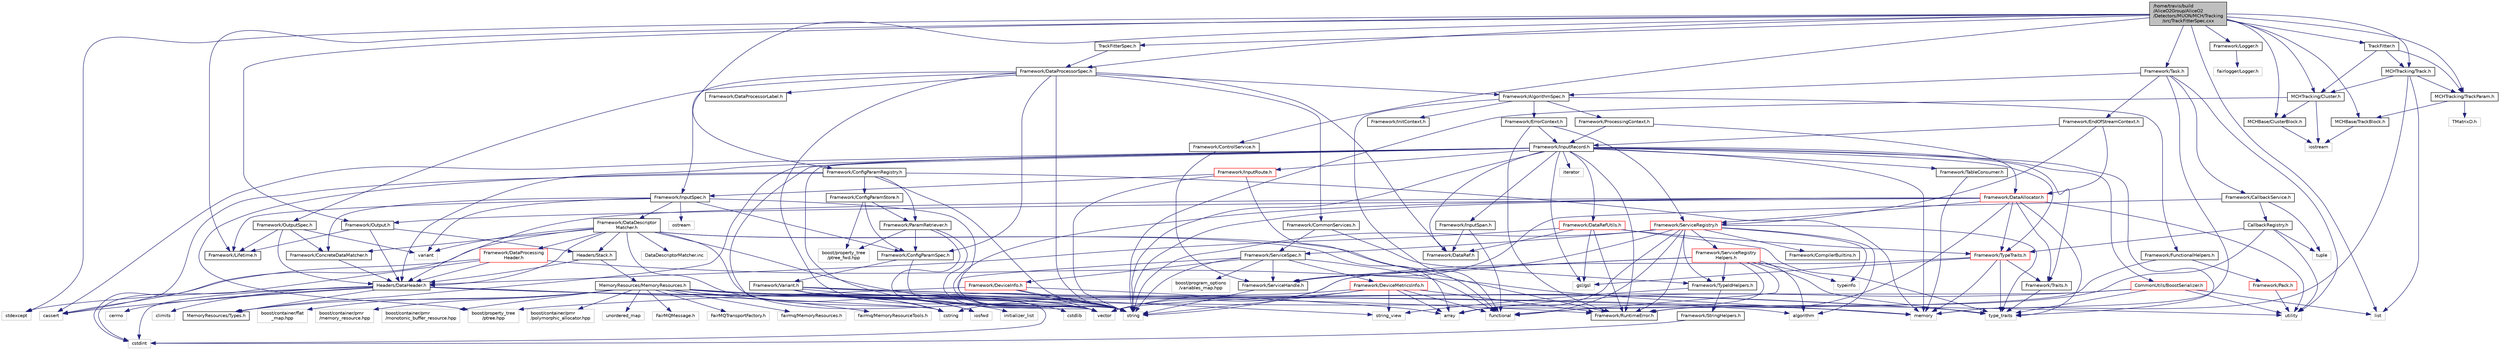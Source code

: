 digraph "/home/travis/build/AliceO2Group/AliceO2/Detectors/MUON/MCH/Tracking/src/TrackFitterSpec.cxx"
{
 // INTERACTIVE_SVG=YES
  bgcolor="transparent";
  edge [fontname="Helvetica",fontsize="10",labelfontname="Helvetica",labelfontsize="10"];
  node [fontname="Helvetica",fontsize="10",shape=record];
  Node0 [label="/home/travis/build\l/AliceO2Group/AliceO2\l/Detectors/MUON/MCH/Tracking\l/src/TrackFitterSpec.cxx",height=0.2,width=0.4,color="black", fillcolor="grey75", style="filled", fontcolor="black"];
  Node0 -> Node1 [color="midnightblue",fontsize="10",style="solid",fontname="Helvetica"];
  Node1 [label="TrackFitterSpec.h",height=0.2,width=0.4,color="black",URL="$d0/d3f/TrackFitterSpec_8h.html",tooltip="Definition of a data processor to read, refit and send tracks with attached clusters. "];
  Node1 -> Node2 [color="midnightblue",fontsize="10",style="solid",fontname="Helvetica"];
  Node2 [label="Framework/DataProcessorSpec.h",height=0.2,width=0.4,color="black",URL="$d0/df4/DataProcessorSpec_8h.html"];
  Node2 -> Node3 [color="midnightblue",fontsize="10",style="solid",fontname="Helvetica"];
  Node3 [label="Framework/AlgorithmSpec.h",height=0.2,width=0.4,color="black",URL="$d0/d14/AlgorithmSpec_8h.html"];
  Node3 -> Node4 [color="midnightblue",fontsize="10",style="solid",fontname="Helvetica"];
  Node4 [label="Framework/ProcessingContext.h",height=0.2,width=0.4,color="black",URL="$de/d6a/ProcessingContext_8h.html"];
  Node4 -> Node5 [color="midnightblue",fontsize="10",style="solid",fontname="Helvetica"];
  Node5 [label="Framework/InputRecord.h",height=0.2,width=0.4,color="black",URL="$d6/d5c/InputRecord_8h.html"];
  Node5 -> Node6 [color="midnightblue",fontsize="10",style="solid",fontname="Helvetica"];
  Node6 [label="Framework/DataRef.h",height=0.2,width=0.4,color="black",URL="$d5/dfb/DataRef_8h.html"];
  Node5 -> Node7 [color="midnightblue",fontsize="10",style="solid",fontname="Helvetica"];
  Node7 [label="Framework/DataRefUtils.h",height=0.2,width=0.4,color="red",URL="$d5/db8/DataRefUtils_8h.html"];
  Node7 -> Node6 [color="midnightblue",fontsize="10",style="solid",fontname="Helvetica"];
  Node7 -> Node23 [color="midnightblue",fontsize="10",style="solid",fontname="Helvetica"];
  Node23 [label="Framework/TypeTraits.h",height=0.2,width=0.4,color="red",URL="$d0/d95/TypeTraits_8h.html"];
  Node23 -> Node24 [color="midnightblue",fontsize="10",style="solid",fontname="Helvetica"];
  Node24 [label="type_traits",height=0.2,width=0.4,color="grey75"];
  Node23 -> Node25 [color="midnightblue",fontsize="10",style="solid",fontname="Helvetica"];
  Node25 [label="vector",height=0.2,width=0.4,color="grey75"];
  Node23 -> Node18 [color="midnightblue",fontsize="10",style="solid",fontname="Helvetica"];
  Node18 [label="memory",height=0.2,width=0.4,color="grey75"];
  Node23 -> Node26 [color="midnightblue",fontsize="10",style="solid",fontname="Helvetica"];
  Node26 [label="Framework/Traits.h",height=0.2,width=0.4,color="black",URL="$db/d31/Traits_8h.html"];
  Node26 -> Node24 [color="midnightblue",fontsize="10",style="solid",fontname="Helvetica"];
  Node23 -> Node29 [color="midnightblue",fontsize="10",style="solid",fontname="Helvetica"];
  Node29 [label="gsl/gsl",height=0.2,width=0.4,color="grey75"];
  Node7 -> Node46 [color="midnightblue",fontsize="10",style="solid",fontname="Helvetica"];
  Node46 [label="Headers/DataHeader.h",height=0.2,width=0.4,color="black",URL="$dc/dcd/DataHeader_8h.html"];
  Node46 -> Node47 [color="midnightblue",fontsize="10",style="solid",fontname="Helvetica"];
  Node47 [label="cstdint",height=0.2,width=0.4,color="grey75"];
  Node46 -> Node18 [color="midnightblue",fontsize="10",style="solid",fontname="Helvetica"];
  Node46 -> Node48 [color="midnightblue",fontsize="10",style="solid",fontname="Helvetica"];
  Node48 [label="cassert",height=0.2,width=0.4,color="grey75"];
  Node46 -> Node49 [color="midnightblue",fontsize="10",style="solid",fontname="Helvetica"];
  Node49 [label="cstring",height=0.2,width=0.4,color="grey75"];
  Node46 -> Node50 [color="midnightblue",fontsize="10",style="solid",fontname="Helvetica"];
  Node50 [label="algorithm",height=0.2,width=0.4,color="grey75"];
  Node46 -> Node51 [color="midnightblue",fontsize="10",style="solid",fontname="Helvetica"];
  Node51 [label="stdexcept",height=0.2,width=0.4,color="grey75"];
  Node46 -> Node52 [color="midnightblue",fontsize="10",style="solid",fontname="Helvetica"];
  Node52 [label="string",height=0.2,width=0.4,color="grey75"];
  Node46 -> Node53 [color="midnightblue",fontsize="10",style="solid",fontname="Helvetica"];
  Node53 [label="climits",height=0.2,width=0.4,color="grey75"];
  Node46 -> Node20 [color="midnightblue",fontsize="10",style="solid",fontname="Helvetica"];
  Node20 [label="MemoryResources/Types.h",height=0.2,width=0.4,color="black",URL="$d7/df8/Types_8h.html"];
  Node46 -> Node54 [color="midnightblue",fontsize="10",style="solid",fontname="Helvetica"];
  Node54 [label="cerrno",height=0.2,width=0.4,color="grey75"];
  Node7 -> Node11 [color="midnightblue",fontsize="10",style="solid",fontname="Helvetica"];
  Node11 [label="Framework/RuntimeError.h",height=0.2,width=0.4,color="black",URL="$d1/d76/RuntimeError_8h.html"];
  Node7 -> Node29 [color="midnightblue",fontsize="10",style="solid",fontname="Helvetica"];
  Node7 -> Node24 [color="midnightblue",fontsize="10",style="solid",fontname="Helvetica"];
  Node5 -> Node85 [color="midnightblue",fontsize="10",style="solid",fontname="Helvetica"];
  Node85 [label="Framework/InputRoute.h",height=0.2,width=0.4,color="red",URL="$d5/d19/InputRoute_8h.html"];
  Node85 -> Node58 [color="midnightblue",fontsize="10",style="solid",fontname="Helvetica"];
  Node58 [label="Framework/InputSpec.h",height=0.2,width=0.4,color="black",URL="$d5/d3f/InputSpec_8h.html"];
  Node58 -> Node55 [color="midnightblue",fontsize="10",style="solid",fontname="Helvetica"];
  Node55 [label="Framework/Lifetime.h",height=0.2,width=0.4,color="black",URL="$dc/dca/Lifetime_8h.html"];
  Node58 -> Node56 [color="midnightblue",fontsize="10",style="solid",fontname="Helvetica"];
  Node56 [label="Framework/ConcreteDataMatcher.h",height=0.2,width=0.4,color="black",URL="$d0/d1b/ConcreteDataMatcher_8h.html"];
  Node56 -> Node46 [color="midnightblue",fontsize="10",style="solid",fontname="Helvetica"];
  Node58 -> Node59 [color="midnightblue",fontsize="10",style="solid",fontname="Helvetica"];
  Node59 [label="Framework/DataDescriptor\lMatcher.h",height=0.2,width=0.4,color="black",URL="$d3/da3/DataDescriptorMatcher_8h.html"];
  Node59 -> Node56 [color="midnightblue",fontsize="10",style="solid",fontname="Helvetica"];
  Node59 -> Node60 [color="midnightblue",fontsize="10",style="solid",fontname="Helvetica"];
  Node60 [label="Framework/DataProcessing\lHeader.h",height=0.2,width=0.4,color="red",URL="$d6/dc9/DataProcessingHeader_8h.html"];
  Node60 -> Node46 [color="midnightblue",fontsize="10",style="solid",fontname="Helvetica"];
  Node60 -> Node47 [color="midnightblue",fontsize="10",style="solid",fontname="Helvetica"];
  Node60 -> Node18 [color="midnightblue",fontsize="10",style="solid",fontname="Helvetica"];
  Node60 -> Node48 [color="midnightblue",fontsize="10",style="solid",fontname="Helvetica"];
  Node59 -> Node11 [color="midnightblue",fontsize="10",style="solid",fontname="Helvetica"];
  Node59 -> Node46 [color="midnightblue",fontsize="10",style="solid",fontname="Helvetica"];
  Node59 -> Node63 [color="midnightblue",fontsize="10",style="solid",fontname="Helvetica"];
  Node63 [label="Headers/Stack.h",height=0.2,width=0.4,color="black",URL="$d4/d00/Headers_2include_2Headers_2Stack_8h.html"];
  Node63 -> Node64 [color="midnightblue",fontsize="10",style="solid",fontname="Helvetica"];
  Node64 [label="MemoryResources/MemoryResources.h",height=0.2,width=0.4,color="black",URL="$dc/d03/MemoryResources_8h.html"];
  Node64 -> Node65 [color="midnightblue",fontsize="10",style="solid",fontname="Helvetica"];
  Node65 [label="boost/container/flat\l_map.hpp",height=0.2,width=0.4,color="grey75"];
  Node64 -> Node66 [color="midnightblue",fontsize="10",style="solid",fontname="Helvetica"];
  Node66 [label="boost/container/pmr\l/memory_resource.hpp",height=0.2,width=0.4,color="grey75"];
  Node64 -> Node67 [color="midnightblue",fontsize="10",style="solid",fontname="Helvetica"];
  Node67 [label="boost/container/pmr\l/monotonic_buffer_resource.hpp",height=0.2,width=0.4,color="grey75"];
  Node64 -> Node68 [color="midnightblue",fontsize="10",style="solid",fontname="Helvetica"];
  Node68 [label="boost/container/pmr\l/polymorphic_allocator.hpp",height=0.2,width=0.4,color="grey75"];
  Node64 -> Node49 [color="midnightblue",fontsize="10",style="solid",fontname="Helvetica"];
  Node64 -> Node52 [color="midnightblue",fontsize="10",style="solid",fontname="Helvetica"];
  Node64 -> Node24 [color="midnightblue",fontsize="10",style="solid",fontname="Helvetica"];
  Node64 -> Node31 [color="midnightblue",fontsize="10",style="solid",fontname="Helvetica"];
  Node31 [label="utility",height=0.2,width=0.4,color="grey75"];
  Node64 -> Node25 [color="midnightblue",fontsize="10",style="solid",fontname="Helvetica"];
  Node64 -> Node69 [color="midnightblue",fontsize="10",style="solid",fontname="Helvetica"];
  Node69 [label="unordered_map",height=0.2,width=0.4,color="grey75"];
  Node64 -> Node70 [color="midnightblue",fontsize="10",style="solid",fontname="Helvetica"];
  Node70 [label="FairMQMessage.h",height=0.2,width=0.4,color="grey75"];
  Node64 -> Node71 [color="midnightblue",fontsize="10",style="solid",fontname="Helvetica"];
  Node71 [label="FairMQTransportFactory.h",height=0.2,width=0.4,color="grey75"];
  Node64 -> Node72 [color="midnightblue",fontsize="10",style="solid",fontname="Helvetica"];
  Node72 [label="fairmq/MemoryResources.h",height=0.2,width=0.4,color="grey75"];
  Node64 -> Node73 [color="midnightblue",fontsize="10",style="solid",fontname="Helvetica"];
  Node73 [label="fairmq/MemoryResourceTools.h",height=0.2,width=0.4,color="grey75"];
  Node64 -> Node20 [color="midnightblue",fontsize="10",style="solid",fontname="Helvetica"];
  Node63 -> Node46 [color="midnightblue",fontsize="10",style="solid",fontname="Helvetica"];
  Node59 -> Node32 [color="midnightblue",fontsize="10",style="solid",fontname="Helvetica"];
  Node32 [label="array",height=0.2,width=0.4,color="grey75"];
  Node59 -> Node47 [color="midnightblue",fontsize="10",style="solid",fontname="Helvetica"];
  Node59 -> Node74 [color="midnightblue",fontsize="10",style="solid",fontname="Helvetica"];
  Node74 [label="iosfwd",height=0.2,width=0.4,color="grey75"];
  Node59 -> Node52 [color="midnightblue",fontsize="10",style="solid",fontname="Helvetica"];
  Node59 -> Node57 [color="midnightblue",fontsize="10",style="solid",fontname="Helvetica"];
  Node57 [label="variant",height=0.2,width=0.4,color="grey75"];
  Node59 -> Node25 [color="midnightblue",fontsize="10",style="solid",fontname="Helvetica"];
  Node59 -> Node75 [color="midnightblue",fontsize="10",style="solid",fontname="Helvetica"];
  Node75 [label="DataDescriptorMatcher.inc",height=0.2,width=0.4,color="grey75"];
  Node58 -> Node76 [color="midnightblue",fontsize="10",style="solid",fontname="Helvetica"];
  Node76 [label="Framework/ConfigParamSpec.h",height=0.2,width=0.4,color="black",URL="$d0/d1c/ConfigParamSpec_8h.html"];
  Node76 -> Node77 [color="midnightblue",fontsize="10",style="solid",fontname="Helvetica"];
  Node77 [label="Framework/Variant.h",height=0.2,width=0.4,color="black",URL="$de/d56/Variant_8h.html"];
  Node77 -> Node11 [color="midnightblue",fontsize="10",style="solid",fontname="Helvetica"];
  Node77 -> Node24 [color="midnightblue",fontsize="10",style="solid",fontname="Helvetica"];
  Node77 -> Node49 [color="midnightblue",fontsize="10",style="solid",fontname="Helvetica"];
  Node77 -> Node47 [color="midnightblue",fontsize="10",style="solid",fontname="Helvetica"];
  Node77 -> Node78 [color="midnightblue",fontsize="10",style="solid",fontname="Helvetica"];
  Node78 [label="cstdlib",height=0.2,width=0.4,color="grey75"];
  Node77 -> Node74 [color="midnightblue",fontsize="10",style="solid",fontname="Helvetica"];
  Node77 -> Node79 [color="midnightblue",fontsize="10",style="solid",fontname="Helvetica"];
  Node79 [label="initializer_list",height=0.2,width=0.4,color="grey75"];
  Node77 -> Node80 [color="midnightblue",fontsize="10",style="solid",fontname="Helvetica"];
  Node80 [label="string_view",height=0.2,width=0.4,color="grey75"];
  Node77 -> Node52 [color="midnightblue",fontsize="10",style="solid",fontname="Helvetica"];
  Node76 -> Node52 [color="midnightblue",fontsize="10",style="solid",fontname="Helvetica"];
  Node58 -> Node52 [color="midnightblue",fontsize="10",style="solid",fontname="Helvetica"];
  Node58 -> Node81 [color="midnightblue",fontsize="10",style="solid",fontname="Helvetica"];
  Node81 [label="ostream",height=0.2,width=0.4,color="grey75"];
  Node58 -> Node57 [color="midnightblue",fontsize="10",style="solid",fontname="Helvetica"];
  Node85 -> Node52 [color="midnightblue",fontsize="10",style="solid",fontname="Helvetica"];
  Node85 -> Node88 [color="midnightblue",fontsize="10",style="solid",fontname="Helvetica"];
  Node88 [label="functional",height=0.2,width=0.4,color="grey75"];
  Node5 -> Node23 [color="midnightblue",fontsize="10",style="solid",fontname="Helvetica"];
  Node5 -> Node90 [color="midnightblue",fontsize="10",style="solid",fontname="Helvetica"];
  Node90 [label="Framework/InputSpan.h",height=0.2,width=0.4,color="black",URL="$da/d0f/InputSpan_8h.html"];
  Node90 -> Node6 [color="midnightblue",fontsize="10",style="solid",fontname="Helvetica"];
  Node90 -> Node88 [color="midnightblue",fontsize="10",style="solid",fontname="Helvetica"];
  Node5 -> Node91 [color="midnightblue",fontsize="10",style="solid",fontname="Helvetica"];
  Node91 [label="Framework/TableConsumer.h",height=0.2,width=0.4,color="black",URL="$dc/d03/TableConsumer_8h.html"];
  Node91 -> Node18 [color="midnightblue",fontsize="10",style="solid",fontname="Helvetica"];
  Node5 -> Node26 [color="midnightblue",fontsize="10",style="solid",fontname="Helvetica"];
  Node5 -> Node11 [color="midnightblue",fontsize="10",style="solid",fontname="Helvetica"];
  Node5 -> Node20 [color="midnightblue",fontsize="10",style="solid",fontname="Helvetica"];
  Node5 -> Node46 [color="midnightblue",fontsize="10",style="solid",fontname="Helvetica"];
  Node5 -> Node30 [color="midnightblue",fontsize="10",style="solid",fontname="Helvetica"];
  Node30 [label="CommonUtils/BoostSerializer.h",height=0.2,width=0.4,color="red",URL="$d7/d91/BoostSerializer_8h.html",tooltip="Templatised boost serializer/deserializer for containers and base types. "];
  Node30 -> Node31 [color="midnightblue",fontsize="10",style="solid",fontname="Helvetica"];
  Node30 -> Node24 [color="midnightblue",fontsize="10",style="solid",fontname="Helvetica"];
  Node30 -> Node32 [color="midnightblue",fontsize="10",style="solid",fontname="Helvetica"];
  Node30 -> Node25 [color="midnightblue",fontsize="10",style="solid",fontname="Helvetica"];
  Node30 -> Node33 [color="midnightblue",fontsize="10",style="solid",fontname="Helvetica"];
  Node33 [label="list",height=0.2,width=0.4,color="grey75"];
  Node5 -> Node29 [color="midnightblue",fontsize="10",style="solid",fontname="Helvetica"];
  Node5 -> Node92 [color="midnightblue",fontsize="10",style="solid",fontname="Helvetica"];
  Node92 [label="iterator",height=0.2,width=0.4,color="grey75"];
  Node5 -> Node52 [color="midnightblue",fontsize="10",style="solid",fontname="Helvetica"];
  Node5 -> Node25 [color="midnightblue",fontsize="10",style="solid",fontname="Helvetica"];
  Node5 -> Node49 [color="midnightblue",fontsize="10",style="solid",fontname="Helvetica"];
  Node5 -> Node48 [color="midnightblue",fontsize="10",style="solid",fontname="Helvetica"];
  Node5 -> Node18 [color="midnightblue",fontsize="10",style="solid",fontname="Helvetica"];
  Node5 -> Node24 [color="midnightblue",fontsize="10",style="solid",fontname="Helvetica"];
  Node4 -> Node93 [color="midnightblue",fontsize="10",style="solid",fontname="Helvetica"];
  Node93 [label="Framework/DataAllocator.h",height=0.2,width=0.4,color="red",URL="$d1/d28/DataAllocator_8h.html"];
  Node93 -> Node82 [color="midnightblue",fontsize="10",style="solid",fontname="Helvetica"];
  Node82 [label="Framework/Output.h",height=0.2,width=0.4,color="black",URL="$d3/ddf/Output_8h.html"];
  Node82 -> Node46 [color="midnightblue",fontsize="10",style="solid",fontname="Helvetica"];
  Node82 -> Node55 [color="midnightblue",fontsize="10",style="solid",fontname="Helvetica"];
  Node82 -> Node63 [color="midnightblue",fontsize="10",style="solid",fontname="Helvetica"];
  Node93 -> Node23 [color="midnightblue",fontsize="10",style="solid",fontname="Helvetica"];
  Node93 -> Node26 [color="midnightblue",fontsize="10",style="solid",fontname="Helvetica"];
  Node93 -> Node106 [color="midnightblue",fontsize="10",style="solid",fontname="Helvetica"];
  Node106 [label="Framework/ServiceRegistry.h",height=0.2,width=0.4,color="red",URL="$d8/d17/ServiceRegistry_8h.html"];
  Node106 -> Node107 [color="midnightblue",fontsize="10",style="solid",fontname="Helvetica"];
  Node107 [label="Framework/ServiceHandle.h",height=0.2,width=0.4,color="black",URL="$d3/d28/ServiceHandle_8h.html"];
  Node107 -> Node52 [color="midnightblue",fontsize="10",style="solid",fontname="Helvetica"];
  Node106 -> Node108 [color="midnightblue",fontsize="10",style="solid",fontname="Helvetica"];
  Node108 [label="Framework/ServiceSpec.h",height=0.2,width=0.4,color="black",URL="$d4/d61/ServiceSpec_8h.html"];
  Node108 -> Node107 [color="midnightblue",fontsize="10",style="solid",fontname="Helvetica"];
  Node108 -> Node109 [color="midnightblue",fontsize="10",style="solid",fontname="Helvetica"];
  Node109 [label="Framework/DeviceMetricsInfo.h",height=0.2,width=0.4,color="red",URL="$dc/df0/DeviceMetricsInfo_8h.html"];
  Node109 -> Node11 [color="midnightblue",fontsize="10",style="solid",fontname="Helvetica"];
  Node109 -> Node32 [color="midnightblue",fontsize="10",style="solid",fontname="Helvetica"];
  Node109 -> Node49 [color="midnightblue",fontsize="10",style="solid",fontname="Helvetica"];
  Node109 -> Node88 [color="midnightblue",fontsize="10",style="solid",fontname="Helvetica"];
  Node109 -> Node52 [color="midnightblue",fontsize="10",style="solid",fontname="Helvetica"];
  Node109 -> Node80 [color="midnightblue",fontsize="10",style="solid",fontname="Helvetica"];
  Node109 -> Node25 [color="midnightblue",fontsize="10",style="solid",fontname="Helvetica"];
  Node108 -> Node110 [color="midnightblue",fontsize="10",style="solid",fontname="Helvetica"];
  Node110 [label="Framework/DeviceInfo.h",height=0.2,width=0.4,color="red",URL="$d7/d58/DeviceInfo_8h.html"];
  Node110 -> Node52 [color="midnightblue",fontsize="10",style="solid",fontname="Helvetica"];
  Node110 -> Node25 [color="midnightblue",fontsize="10",style="solid",fontname="Helvetica"];
  Node110 -> Node32 [color="midnightblue",fontsize="10",style="solid",fontname="Helvetica"];
  Node110 -> Node116 [color="midnightblue",fontsize="10",style="solid",fontname="Helvetica"];
  Node116 [label="boost/property_tree\l/ptree.hpp",height=0.2,width=0.4,color="grey75"];
  Node108 -> Node88 [color="midnightblue",fontsize="10",style="solid",fontname="Helvetica"];
  Node108 -> Node52 [color="midnightblue",fontsize="10",style="solid",fontname="Helvetica"];
  Node108 -> Node25 [color="midnightblue",fontsize="10",style="solid",fontname="Helvetica"];
  Node108 -> Node117 [color="midnightblue",fontsize="10",style="solid",fontname="Helvetica"];
  Node117 [label="boost/program_options\l/variables_map.hpp",height=0.2,width=0.4,color="grey75"];
  Node106 -> Node118 [color="midnightblue",fontsize="10",style="solid",fontname="Helvetica"];
  Node118 [label="Framework/ServiceRegistry\lHelpers.h",height=0.2,width=0.4,color="red",URL="$d0/d6d/ServiceRegistryHelpers_8h.html"];
  Node118 -> Node107 [color="midnightblue",fontsize="10",style="solid",fontname="Helvetica"];
  Node118 -> Node119 [color="midnightblue",fontsize="10",style="solid",fontname="Helvetica"];
  Node119 [label="Framework/TypeIdHelpers.h",height=0.2,width=0.4,color="black",URL="$d2/d9a/TypeIdHelpers_8h.html"];
  Node119 -> Node80 [color="midnightblue",fontsize="10",style="solid",fontname="Helvetica"];
  Node119 -> Node120 [color="midnightblue",fontsize="10",style="solid",fontname="Helvetica"];
  Node120 [label="Framework/StringHelpers.h",height=0.2,width=0.4,color="black",URL="$db/dff/StringHelpers_8h.html"];
  Node120 -> Node47 [color="midnightblue",fontsize="10",style="solid",fontname="Helvetica"];
  Node118 -> Node50 [color="midnightblue",fontsize="10",style="solid",fontname="Helvetica"];
  Node118 -> Node32 [color="midnightblue",fontsize="10",style="solid",fontname="Helvetica"];
  Node118 -> Node88 [color="midnightblue",fontsize="10",style="solid",fontname="Helvetica"];
  Node118 -> Node52 [color="midnightblue",fontsize="10",style="solid",fontname="Helvetica"];
  Node118 -> Node24 [color="midnightblue",fontsize="10",style="solid",fontname="Helvetica"];
  Node118 -> Node121 [color="midnightblue",fontsize="10",style="solid",fontname="Helvetica"];
  Node121 [label="typeinfo",height=0.2,width=0.4,color="grey75"];
  Node106 -> Node123 [color="midnightblue",fontsize="10",style="solid",fontname="Helvetica"];
  Node123 [label="Framework/CompilerBuiltins.h",height=0.2,width=0.4,color="black",URL="$d9/de8/CompilerBuiltins_8h.html"];
  Node106 -> Node119 [color="midnightblue",fontsize="10",style="solid",fontname="Helvetica"];
  Node106 -> Node11 [color="midnightblue",fontsize="10",style="solid",fontname="Helvetica"];
  Node106 -> Node50 [color="midnightblue",fontsize="10",style="solid",fontname="Helvetica"];
  Node106 -> Node32 [color="midnightblue",fontsize="10",style="solid",fontname="Helvetica"];
  Node106 -> Node88 [color="midnightblue",fontsize="10",style="solid",fontname="Helvetica"];
  Node106 -> Node52 [color="midnightblue",fontsize="10",style="solid",fontname="Helvetica"];
  Node106 -> Node24 [color="midnightblue",fontsize="10",style="solid",fontname="Helvetica"];
  Node106 -> Node121 [color="midnightblue",fontsize="10",style="solid",fontname="Helvetica"];
  Node93 -> Node11 [color="midnightblue",fontsize="10",style="solid",fontname="Helvetica"];
  Node93 -> Node46 [color="midnightblue",fontsize="10",style="solid",fontname="Helvetica"];
  Node93 -> Node25 [color="midnightblue",fontsize="10",style="solid",fontname="Helvetica"];
  Node93 -> Node52 [color="midnightblue",fontsize="10",style="solid",fontname="Helvetica"];
  Node93 -> Node31 [color="midnightblue",fontsize="10",style="solid",fontname="Helvetica"];
  Node93 -> Node24 [color="midnightblue",fontsize="10",style="solid",fontname="Helvetica"];
  Node3 -> Node125 [color="midnightblue",fontsize="10",style="solid",fontname="Helvetica"];
  Node125 [label="Framework/ErrorContext.h",height=0.2,width=0.4,color="black",URL="$d7/dad/ErrorContext_8h.html"];
  Node125 -> Node5 [color="midnightblue",fontsize="10",style="solid",fontname="Helvetica"];
  Node125 -> Node106 [color="midnightblue",fontsize="10",style="solid",fontname="Helvetica"];
  Node125 -> Node11 [color="midnightblue",fontsize="10",style="solid",fontname="Helvetica"];
  Node3 -> Node126 [color="midnightblue",fontsize="10",style="solid",fontname="Helvetica"];
  Node126 [label="Framework/InitContext.h",height=0.2,width=0.4,color="black",URL="$d4/d2b/InitContext_8h.html"];
  Node3 -> Node127 [color="midnightblue",fontsize="10",style="solid",fontname="Helvetica"];
  Node127 [label="Framework/FunctionalHelpers.h",height=0.2,width=0.4,color="black",URL="$de/d9b/FunctionalHelpers_8h.html"];
  Node127 -> Node128 [color="midnightblue",fontsize="10",style="solid",fontname="Helvetica"];
  Node128 [label="Framework/Pack.h",height=0.2,width=0.4,color="red",URL="$dd/dce/Pack_8h.html"];
  Node128 -> Node31 [color="midnightblue",fontsize="10",style="solid",fontname="Helvetica"];
  Node127 -> Node88 [color="midnightblue",fontsize="10",style="solid",fontname="Helvetica"];
  Node3 -> Node88 [color="midnightblue",fontsize="10",style="solid",fontname="Helvetica"];
  Node2 -> Node76 [color="midnightblue",fontsize="10",style="solid",fontname="Helvetica"];
  Node2 -> Node129 [color="midnightblue",fontsize="10",style="solid",fontname="Helvetica"];
  Node129 [label="Framework/DataProcessorLabel.h",height=0.2,width=0.4,color="black",URL="$d1/df2/DataProcessorLabel_8h.html"];
  Node2 -> Node6 [color="midnightblue",fontsize="10",style="solid",fontname="Helvetica"];
  Node2 -> Node58 [color="midnightblue",fontsize="10",style="solid",fontname="Helvetica"];
  Node2 -> Node45 [color="midnightblue",fontsize="10",style="solid",fontname="Helvetica"];
  Node45 [label="Framework/OutputSpec.h",height=0.2,width=0.4,color="black",URL="$db/d2d/OutputSpec_8h.html"];
  Node45 -> Node46 [color="midnightblue",fontsize="10",style="solid",fontname="Helvetica"];
  Node45 -> Node55 [color="midnightblue",fontsize="10",style="solid",fontname="Helvetica"];
  Node45 -> Node56 [color="midnightblue",fontsize="10",style="solid",fontname="Helvetica"];
  Node45 -> Node57 [color="midnightblue",fontsize="10",style="solid",fontname="Helvetica"];
  Node2 -> Node130 [color="midnightblue",fontsize="10",style="solid",fontname="Helvetica"];
  Node130 [label="Framework/CommonServices.h",height=0.2,width=0.4,color="black",URL="$d8/d02/CommonServices_8h.html"];
  Node130 -> Node108 [color="midnightblue",fontsize="10",style="solid",fontname="Helvetica"];
  Node130 -> Node119 [color="midnightblue",fontsize="10",style="solid",fontname="Helvetica"];
  Node2 -> Node52 [color="midnightblue",fontsize="10",style="solid",fontname="Helvetica"];
  Node2 -> Node25 [color="midnightblue",fontsize="10",style="solid",fontname="Helvetica"];
  Node0 -> Node51 [color="midnightblue",fontsize="10",style="solid",fontname="Helvetica"];
  Node0 -> Node33 [color="midnightblue",fontsize="10",style="solid",fontname="Helvetica"];
  Node0 -> Node131 [color="midnightblue",fontsize="10",style="solid",fontname="Helvetica"];
  Node131 [label="Framework/ConfigParamRegistry.h",height=0.2,width=0.4,color="black",URL="$de/dc6/ConfigParamRegistry_8h.html"];
  Node131 -> Node132 [color="midnightblue",fontsize="10",style="solid",fontname="Helvetica"];
  Node132 [label="Framework/ParamRetriever.h",height=0.2,width=0.4,color="black",URL="$df/d72/ParamRetriever_8h.html"];
  Node132 -> Node76 [color="midnightblue",fontsize="10",style="solid",fontname="Helvetica"];
  Node132 -> Node133 [color="midnightblue",fontsize="10",style="solid",fontname="Helvetica"];
  Node133 [label="boost/property_tree\l/ptree_fwd.hpp",height=0.2,width=0.4,color="grey75"];
  Node132 -> Node52 [color="midnightblue",fontsize="10",style="solid",fontname="Helvetica"];
  Node132 -> Node25 [color="midnightblue",fontsize="10",style="solid",fontname="Helvetica"];
  Node131 -> Node134 [color="midnightblue",fontsize="10",style="solid",fontname="Helvetica"];
  Node134 [label="Framework/ConfigParamStore.h",height=0.2,width=0.4,color="black",URL="$dd/daf/ConfigParamStore_8h.html"];
  Node134 -> Node132 [color="midnightblue",fontsize="10",style="solid",fontname="Helvetica"];
  Node134 -> Node76 [color="midnightblue",fontsize="10",style="solid",fontname="Helvetica"];
  Node134 -> Node133 [color="midnightblue",fontsize="10",style="solid",fontname="Helvetica"];
  Node131 -> Node116 [color="midnightblue",fontsize="10",style="solid",fontname="Helvetica"];
  Node131 -> Node18 [color="midnightblue",fontsize="10",style="solid",fontname="Helvetica"];
  Node131 -> Node52 [color="midnightblue",fontsize="10",style="solid",fontname="Helvetica"];
  Node131 -> Node48 [color="midnightblue",fontsize="10",style="solid",fontname="Helvetica"];
  Node0 -> Node135 [color="midnightblue",fontsize="10",style="solid",fontname="Helvetica"];
  Node135 [label="Framework/ControlService.h",height=0.2,width=0.4,color="black",URL="$d2/d43/ControlService_8h.html"];
  Node135 -> Node107 [color="midnightblue",fontsize="10",style="solid",fontname="Helvetica"];
  Node0 -> Node2 [color="midnightblue",fontsize="10",style="solid",fontname="Helvetica"];
  Node0 -> Node55 [color="midnightblue",fontsize="10",style="solid",fontname="Helvetica"];
  Node0 -> Node82 [color="midnightblue",fontsize="10",style="solid",fontname="Helvetica"];
  Node0 -> Node136 [color="midnightblue",fontsize="10",style="solid",fontname="Helvetica"];
  Node136 [label="Framework/Task.h",height=0.2,width=0.4,color="black",URL="$df/d4f/Task_8h.html"];
  Node136 -> Node3 [color="midnightblue",fontsize="10",style="solid",fontname="Helvetica"];
  Node136 -> Node137 [color="midnightblue",fontsize="10",style="solid",fontname="Helvetica"];
  Node137 [label="Framework/CallbackService.h",height=0.2,width=0.4,color="black",URL="$d9/d7f/CallbackService_8h.html"];
  Node137 -> Node138 [color="midnightblue",fontsize="10",style="solid",fontname="Helvetica"];
  Node138 [label="CallbackRegistry.h",height=0.2,width=0.4,color="black",URL="$d7/d3e/CallbackRegistry_8h.html",tooltip="A generic registry for callbacks. "];
  Node138 -> Node23 [color="midnightblue",fontsize="10",style="solid",fontname="Helvetica"];
  Node138 -> Node11 [color="midnightblue",fontsize="10",style="solid",fontname="Helvetica"];
  Node138 -> Node139 [color="midnightblue",fontsize="10",style="solid",fontname="Helvetica"];
  Node139 [label="tuple",height=0.2,width=0.4,color="grey75"];
  Node138 -> Node31 [color="midnightblue",fontsize="10",style="solid",fontname="Helvetica"];
  Node137 -> Node107 [color="midnightblue",fontsize="10",style="solid",fontname="Helvetica"];
  Node137 -> Node139 [color="midnightblue",fontsize="10",style="solid",fontname="Helvetica"];
  Node136 -> Node140 [color="midnightblue",fontsize="10",style="solid",fontname="Helvetica"];
  Node140 [label="Framework/EndOfStreamContext.h",height=0.2,width=0.4,color="black",URL="$d0/d77/EndOfStreamContext_8h.html"];
  Node140 -> Node5 [color="midnightblue",fontsize="10",style="solid",fontname="Helvetica"];
  Node140 -> Node106 [color="midnightblue",fontsize="10",style="solid",fontname="Helvetica"];
  Node140 -> Node93 [color="midnightblue",fontsize="10",style="solid",fontname="Helvetica"];
  Node136 -> Node31 [color="midnightblue",fontsize="10",style="solid",fontname="Helvetica"];
  Node136 -> Node18 [color="midnightblue",fontsize="10",style="solid",fontname="Helvetica"];
  Node0 -> Node141 [color="midnightblue",fontsize="10",style="solid",fontname="Helvetica"];
  Node141 [label="Framework/Logger.h",height=0.2,width=0.4,color="black",URL="$dd/da4/Logger_8h.html"];
  Node141 -> Node142 [color="midnightblue",fontsize="10",style="solid",fontname="Helvetica"];
  Node142 [label="fairlogger/Logger.h",height=0.2,width=0.4,color="grey75"];
  Node0 -> Node143 [color="midnightblue",fontsize="10",style="solid",fontname="Helvetica"];
  Node143 [label="MCHBase/ClusterBlock.h",height=0.2,width=0.4,color="black",URL="$d3/db8/ClusterBlock_8h.html",tooltip="Definition of the MCH cluster minimal structure. "];
  Node143 -> Node144 [color="midnightblue",fontsize="10",style="solid",fontname="Helvetica"];
  Node144 [label="iostream",height=0.2,width=0.4,color="grey75"];
  Node0 -> Node145 [color="midnightblue",fontsize="10",style="solid",fontname="Helvetica"];
  Node145 [label="MCHBase/TrackBlock.h",height=0.2,width=0.4,color="black",URL="$d6/d45/TrackBlock_8h.html",tooltip="Definition of the MCH track parameters minimal structure. "];
  Node145 -> Node144 [color="midnightblue",fontsize="10",style="solid",fontname="Helvetica"];
  Node0 -> Node146 [color="midnightblue",fontsize="10",style="solid",fontname="Helvetica"];
  Node146 [label="MCHTracking/TrackParam.h",height=0.2,width=0.4,color="black",URL="$de/d4b/TrackParam_8h.html",tooltip="Definition of the MCH track parameters for internal use. "];
  Node146 -> Node147 [color="midnightblue",fontsize="10",style="solid",fontname="Helvetica"];
  Node147 [label="TMatrixD.h",height=0.2,width=0.4,color="grey75"];
  Node146 -> Node145 [color="midnightblue",fontsize="10",style="solid",fontname="Helvetica"];
  Node0 -> Node148 [color="midnightblue",fontsize="10",style="solid",fontname="Helvetica"];
  Node148 [label="MCHTracking/Cluster.h",height=0.2,width=0.4,color="black",URL="$d3/d5c/Detectors_2MUON_2MCH_2Tracking_2include_2MCHTracking_2Cluster_8h.html"];
  Node148 -> Node144 [color="midnightblue",fontsize="10",style="solid",fontname="Helvetica"];
  Node148 -> Node52 [color="midnightblue",fontsize="10",style="solid",fontname="Helvetica"];
  Node148 -> Node143 [color="midnightblue",fontsize="10",style="solid",fontname="Helvetica"];
  Node0 -> Node149 [color="midnightblue",fontsize="10",style="solid",fontname="Helvetica"];
  Node149 [label="MCHTracking/Track.h",height=0.2,width=0.4,color="black",URL="$df/d7a/Detectors_2MUON_2MCH_2Tracking_2include_2MCHTracking_2Track_8h.html"];
  Node149 -> Node33 [color="midnightblue",fontsize="10",style="solid",fontname="Helvetica"];
  Node149 -> Node18 [color="midnightblue",fontsize="10",style="solid",fontname="Helvetica"];
  Node149 -> Node148 [color="midnightblue",fontsize="10",style="solid",fontname="Helvetica"];
  Node149 -> Node146 [color="midnightblue",fontsize="10",style="solid",fontname="Helvetica"];
  Node0 -> Node150 [color="midnightblue",fontsize="10",style="solid",fontname="Helvetica"];
  Node150 [label="TrackFitter.h",height=0.2,width=0.4,color="black",URL="$de/d6b/MUON_2MCH_2Tracking_2src_2TrackFitter_8h.html"];
  Node150 -> Node148 [color="midnightblue",fontsize="10",style="solid",fontname="Helvetica"];
  Node150 -> Node149 [color="midnightblue",fontsize="10",style="solid",fontname="Helvetica"];
  Node150 -> Node146 [color="midnightblue",fontsize="10",style="solid",fontname="Helvetica"];
}
